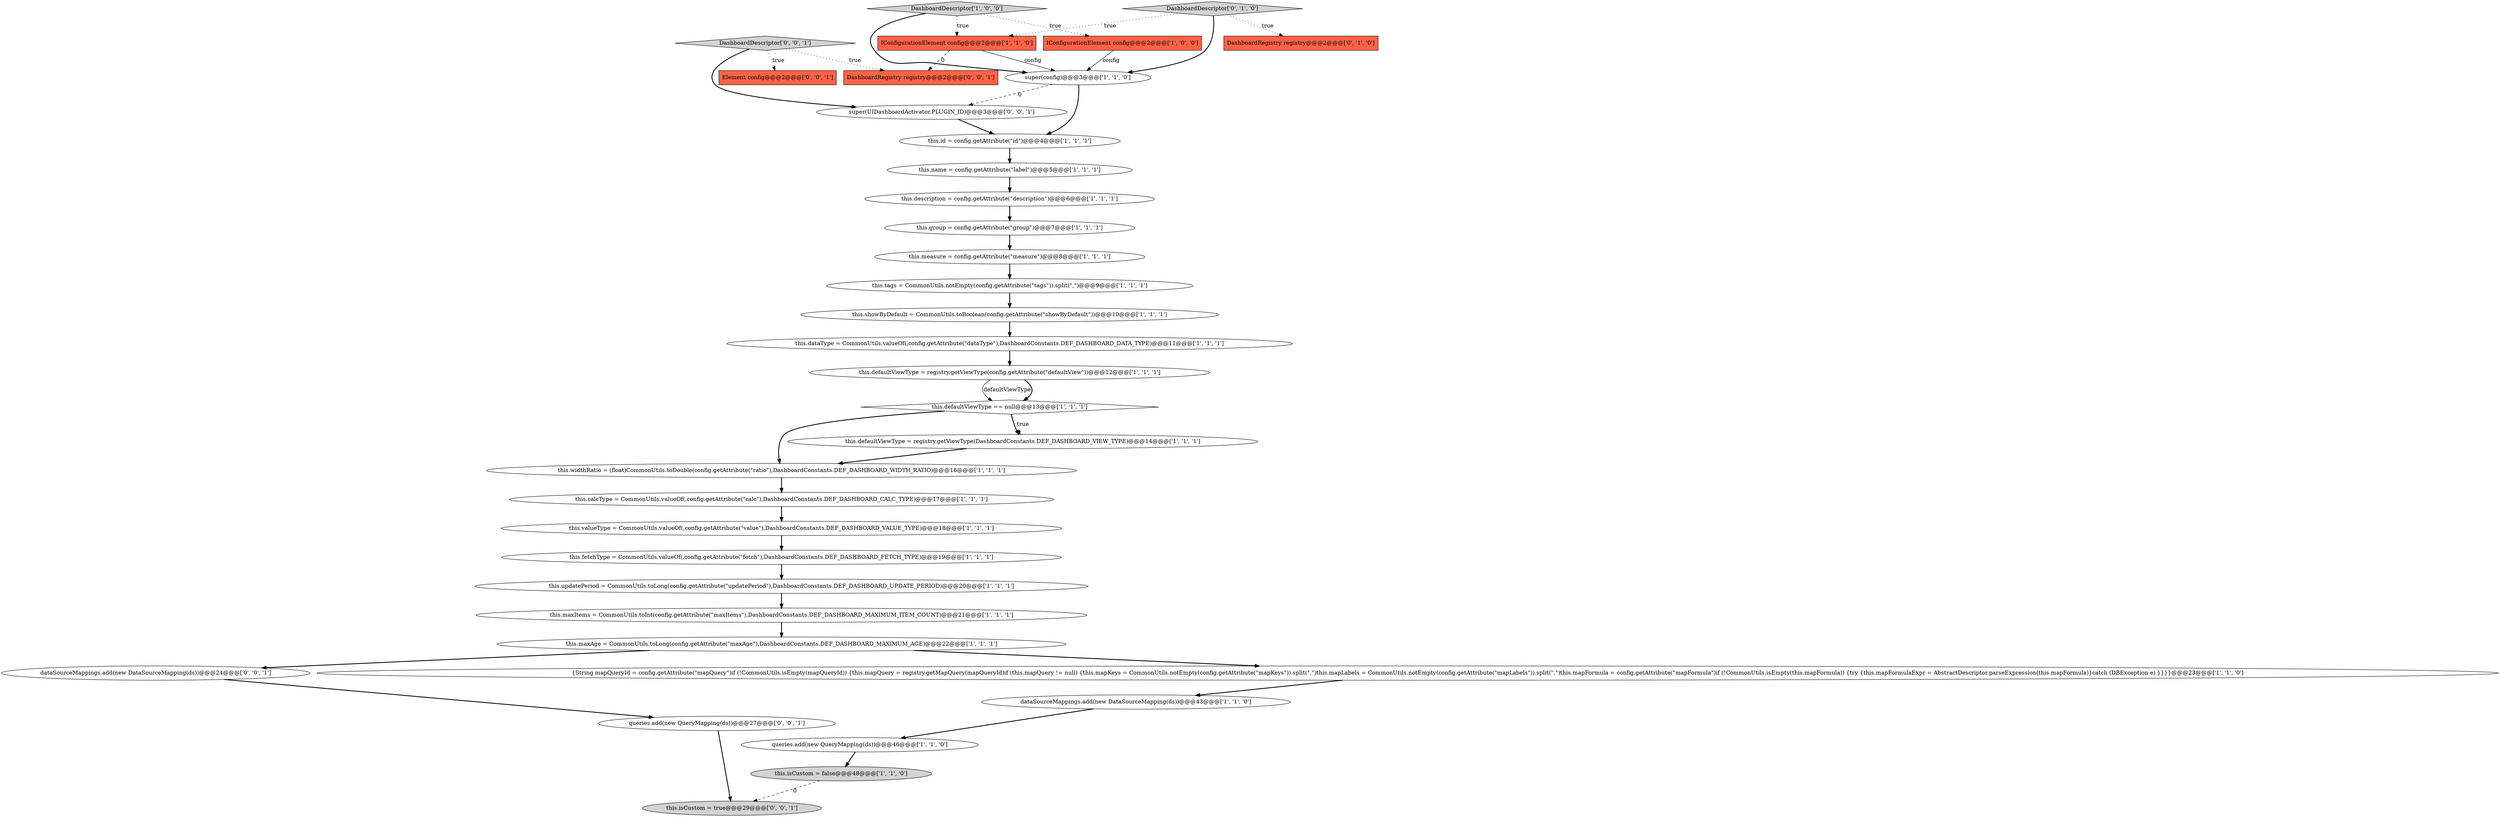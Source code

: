 digraph {
4 [style = filled, label = "this.tags = CommonUtils.notEmpty(config.getAttribute(\"tags\")).split(\",\")@@@9@@@['1', '1', '1']", fillcolor = white, shape = ellipse image = "AAA0AAABBB1BBB"];
32 [style = filled, label = "this.isCustom = true@@@29@@@['0', '0', '1']", fillcolor = lightgray, shape = ellipse image = "AAA0AAABBB3BBB"];
31 [style = filled, label = "queries.add(new QueryMapping(ds))@@@27@@@['0', '0', '1']", fillcolor = white, shape = ellipse image = "AAA0AAABBB3BBB"];
12 [style = filled, label = "this.defaultViewType == null@@@13@@@['1', '1', '1']", fillcolor = white, shape = diamond image = "AAA0AAABBB1BBB"];
6 [style = filled, label = "this.showByDefault = CommonUtils.toBoolean(config.getAttribute(\"showByDefault\"))@@@10@@@['1', '1', '1']", fillcolor = white, shape = ellipse image = "AAA0AAABBB1BBB"];
5 [style = filled, label = "this.name = config.getAttribute(\"label\")@@@5@@@['1', '1', '1']", fillcolor = white, shape = ellipse image = "AAA0AAABBB1BBB"];
22 [style = filled, label = "{String mapQueryId = config.getAttribute(\"mapQuery\")if (!CommonUtils.isEmpty(mapQueryId)) {this.mapQuery = registry.getMapQuery(mapQueryId)if (this.mapQuery != null) {this.mapKeys = CommonUtils.notEmpty(config.getAttribute(\"mapKeys\")).split(\",\")this.mapLabels = CommonUtils.notEmpty(config.getAttribute(\"mapLabels\")).split(\",\")this.mapFormula = config.getAttribute(\"mapFormula\")if (!CommonUtils.isEmpty(this.mapFormula)) {try {this.mapFormulaExpr = AbstractDescriptor.parseExpression(this.mapFormula)}catch (DBException e) }}}}@@@23@@@['1', '1', '0']", fillcolor = white, shape = ellipse image = "AAA0AAABBB1BBB"];
23 [style = filled, label = "this.valueType = CommonUtils.valueOf(,config.getAttribute(\"value\"),DashboardConstants.DEF_DASHBOARD_VALUE_TYPE)@@@18@@@['1', '1', '1']", fillcolor = white, shape = ellipse image = "AAA0AAABBB1BBB"];
9 [style = filled, label = "this.defaultViewType = registry.getViewType(config.getAttribute(\"defaultView\"))@@@12@@@['1', '1', '1']", fillcolor = white, shape = ellipse image = "AAA0AAABBB1BBB"];
30 [style = filled, label = "super(UIDashboardActivator.PLUGIN_ID)@@@3@@@['0', '0', '1']", fillcolor = white, shape = ellipse image = "AAA0AAABBB3BBB"];
8 [style = filled, label = "this.group = config.getAttribute(\"group\")@@@7@@@['1', '1', '1']", fillcolor = white, shape = ellipse image = "AAA0AAABBB1BBB"];
2 [style = filled, label = "this.maxAge = CommonUtils.toLong(config.getAttribute(\"maxAge\"),DashboardConstants.DEF_DASHBOARD_MAXIMUM_AGE)@@@22@@@['1', '1', '1']", fillcolor = white, shape = ellipse image = "AAA0AAABBB1BBB"];
13 [style = filled, label = "this.description = config.getAttribute(\"description\")@@@6@@@['1', '1', '1']", fillcolor = white, shape = ellipse image = "AAA0AAABBB1BBB"];
0 [style = filled, label = "IConfigurationElement config@@@2@@@['1', '0', '0']", fillcolor = tomato, shape = box image = "AAA0AAABBB1BBB"];
29 [style = filled, label = "dataSourceMappings.add(new DataSourceMapping(ds))@@@24@@@['0', '0', '1']", fillcolor = white, shape = ellipse image = "AAA0AAABBB3BBB"];
1 [style = filled, label = "dataSourceMappings.add(new DataSourceMapping(ds))@@@43@@@['1', '1', '0']", fillcolor = white, shape = ellipse image = "AAA0AAABBB1BBB"];
25 [style = filled, label = "this.defaultViewType = registry.getViewType(DashboardConstants.DEF_DASHBOARD_VIEW_TYPE)@@@14@@@['1', '1', '1']", fillcolor = white, shape = ellipse image = "AAA0AAABBB1BBB"];
11 [style = filled, label = "this.id = config.getAttribute(\"id\")@@@4@@@['1', '1', '1']", fillcolor = white, shape = ellipse image = "AAA0AAABBB1BBB"];
20 [style = filled, label = "this.maxItems = CommonUtils.toInt(config.getAttribute(\"maxItems\"),DashboardConstants.DEF_DASHBOARD_MAXIMUM_ITEM_COUNT)@@@21@@@['1', '1', '1']", fillcolor = white, shape = ellipse image = "AAA0AAABBB1BBB"];
34 [style = filled, label = "DashboardDescriptor['0', '0', '1']", fillcolor = lightgray, shape = diamond image = "AAA0AAABBB3BBB"];
19 [style = filled, label = "this.fetchType = CommonUtils.valueOf(,config.getAttribute(\"fetch\"),DashboardConstants.DEF_DASHBOARD_FETCH_TYPE)@@@19@@@['1', '1', '1']", fillcolor = white, shape = ellipse image = "AAA0AAABBB1BBB"];
7 [style = filled, label = "this.isCustom = false@@@48@@@['1', '1', '0']", fillcolor = lightgray, shape = ellipse image = "AAA0AAABBB1BBB"];
21 [style = filled, label = "IConfigurationElement config@@@2@@@['1', '1', '0']", fillcolor = tomato, shape = box image = "AAA0AAABBB1BBB"];
14 [style = filled, label = "queries.add(new QueryMapping(ds))@@@46@@@['1', '1', '0']", fillcolor = white, shape = ellipse image = "AAA0AAABBB1BBB"];
24 [style = filled, label = "this.updatePeriod = CommonUtils.toLong(config.getAttribute(\"updatePeriod\"),DashboardConstants.DEF_DASHBOARD_UPDATE_PERIOD)@@@20@@@['1', '1', '1']", fillcolor = white, shape = ellipse image = "AAA0AAABBB1BBB"];
27 [style = filled, label = "DashboardDescriptor['0', '1', '0']", fillcolor = lightgray, shape = diamond image = "AAA0AAABBB2BBB"];
18 [style = filled, label = "this.calcType = CommonUtils.valueOf(,config.getAttribute(\"calc\"),DashboardConstants.DEF_DASHBOARD_CALC_TYPE)@@@17@@@['1', '1', '1']", fillcolor = white, shape = ellipse image = "AAA0AAABBB1BBB"];
33 [style = filled, label = "DashboardRegistry registry@@@2@@@['0', '0', '1']", fillcolor = tomato, shape = box image = "AAA0AAABBB3BBB"];
16 [style = filled, label = "this.widthRatio = (float)CommonUtils.toDouble(config.getAttribute(\"ratio\"),DashboardConstants.DEF_DASHBOARD_WIDTH_RATIO)@@@16@@@['1', '1', '1']", fillcolor = white, shape = ellipse image = "AAA0AAABBB1BBB"];
17 [style = filled, label = "this.dataType = CommonUtils.valueOf(,config.getAttribute(\"dataType\"),DashboardConstants.DEF_DASHBOARD_DATA_TYPE)@@@11@@@['1', '1', '1']", fillcolor = white, shape = ellipse image = "AAA0AAABBB1BBB"];
28 [style = filled, label = "Element config@@@2@@@['0', '0', '1']", fillcolor = tomato, shape = box image = "AAA0AAABBB3BBB"];
26 [style = filled, label = "DashboardRegistry registry@@@2@@@['0', '1', '0']", fillcolor = tomato, shape = box image = "AAA0AAABBB2BBB"];
10 [style = filled, label = "DashboardDescriptor['1', '0', '0']", fillcolor = lightgray, shape = diamond image = "AAA0AAABBB1BBB"];
3 [style = filled, label = "super(config)@@@3@@@['1', '1', '0']", fillcolor = white, shape = ellipse image = "AAA0AAABBB1BBB"];
15 [style = filled, label = "this.measure = config.getAttribute(\"measure\")@@@8@@@['1', '1', '1']", fillcolor = white, shape = ellipse image = "AAA0AAABBB1BBB"];
12->25 [style = dotted, label="true"];
12->25 [style = bold, label=""];
4->6 [style = bold, label=""];
14->7 [style = bold, label=""];
3->11 [style = bold, label=""];
23->19 [style = bold, label=""];
27->3 [style = bold, label=""];
24->20 [style = bold, label=""];
16->18 [style = bold, label=""];
21->33 [style = dashed, label="0"];
15->4 [style = bold, label=""];
7->32 [style = dashed, label="0"];
30->11 [style = bold, label=""];
27->21 [style = dotted, label="true"];
6->17 [style = bold, label=""];
3->30 [style = dashed, label="0"];
19->24 [style = bold, label=""];
10->0 [style = dotted, label="true"];
27->26 [style = dotted, label="true"];
1->14 [style = bold, label=""];
31->32 [style = bold, label=""];
5->13 [style = bold, label=""];
10->3 [style = bold, label=""];
12->16 [style = bold, label=""];
9->12 [style = solid, label="defaultViewType"];
25->16 [style = bold, label=""];
2->29 [style = bold, label=""];
9->12 [style = bold, label=""];
2->22 [style = bold, label=""];
17->9 [style = bold, label=""];
0->3 [style = solid, label="config"];
29->31 [style = bold, label=""];
34->28 [style = dotted, label="true"];
10->21 [style = dotted, label="true"];
20->2 [style = bold, label=""];
13->8 [style = bold, label=""];
34->33 [style = dotted, label="true"];
34->30 [style = bold, label=""];
22->1 [style = bold, label=""];
21->3 [style = solid, label="config"];
8->15 [style = bold, label=""];
11->5 [style = bold, label=""];
18->23 [style = bold, label=""];
}
